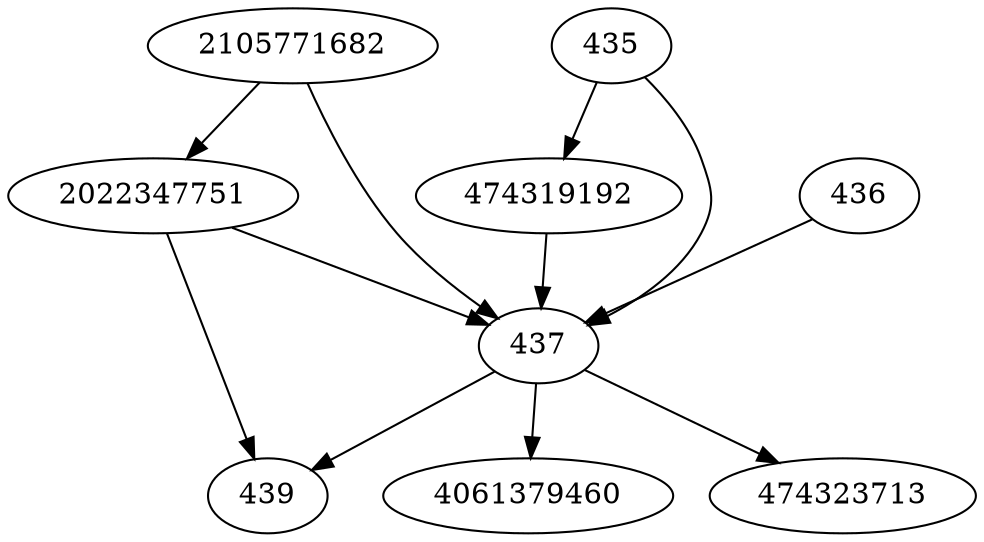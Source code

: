 strict digraph  {
474323713;
2105771682;
4061379460;
2022347751;
435;
436;
437;
439;
474319192;
2105771682 -> 437;
2105771682 -> 2022347751;
2022347751 -> 437;
2022347751 -> 439;
435 -> 474319192;
435 -> 437;
436 -> 437;
437 -> 474323713;
437 -> 4061379460;
437 -> 439;
474319192 -> 437;
}

